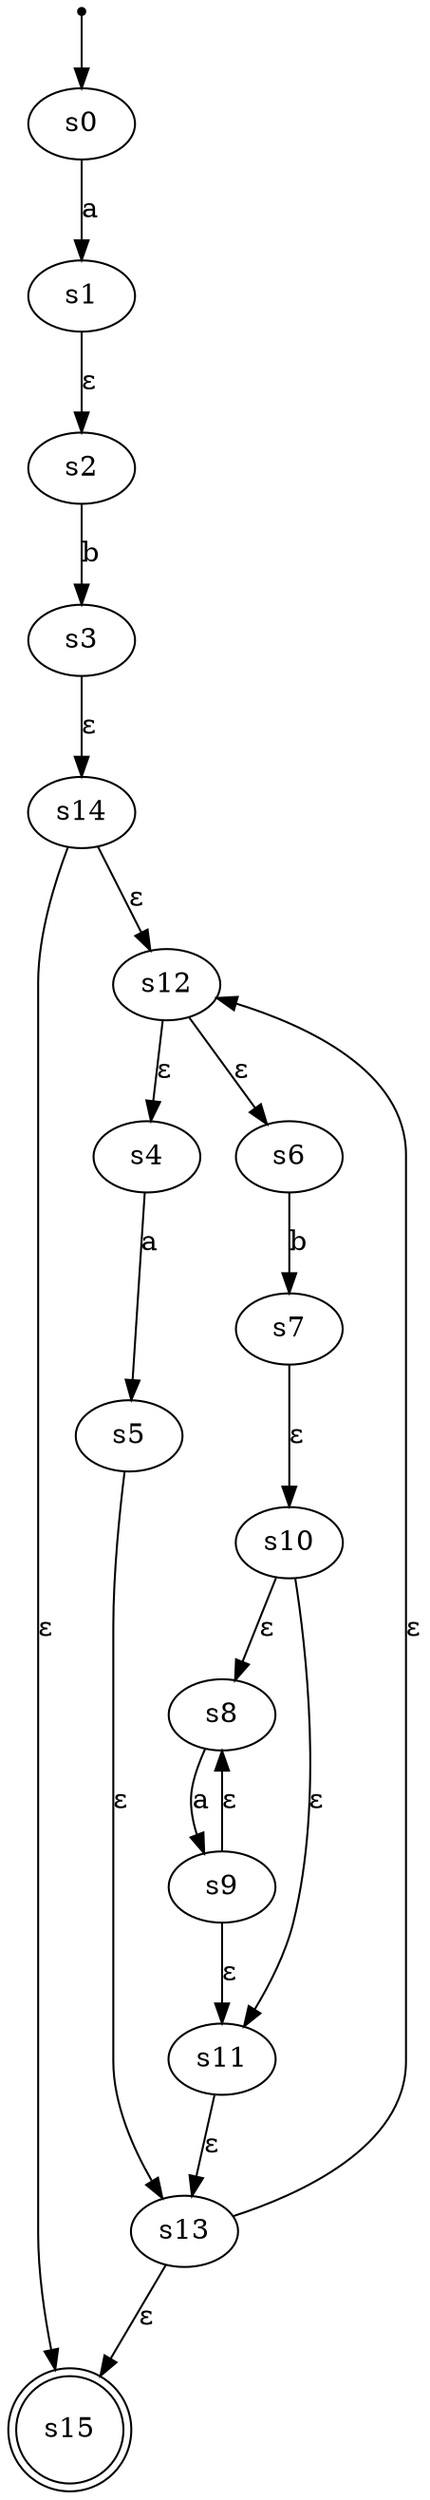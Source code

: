digraph "graph" {
start [shape=point]
start -> s0
s15[shape= doublecircle]
s0 -> s1 [label= "a"]
s2 -> s3 [label= "b"]
s1 -> s2 [label= "ε"]
s4 -> s5 [label= "a"]
s6 -> s7 [label= "b"]
s8 -> s9 [label= "a"]
s10 -> s11 [label= "ε"]
s10 -> s8 [label= "ε"]
s9 -> s11 [label= "ε"]
s9 -> s8 [label= "ε"]
s7 -> s10 [label= "ε"]
s12 -> s4 [label= "ε"]
s12 -> s6 [label= "ε"]
s5 -> s13 [label= "ε"]
s11 -> s13 [label= "ε"]
s14 -> s15 [label= "ε"]
s14 -> s12 [label= "ε"]
s13 -> s15 [label= "ε"]
s13 -> s12 [label= "ε"]
s3 -> s14 [label= "ε"]
}